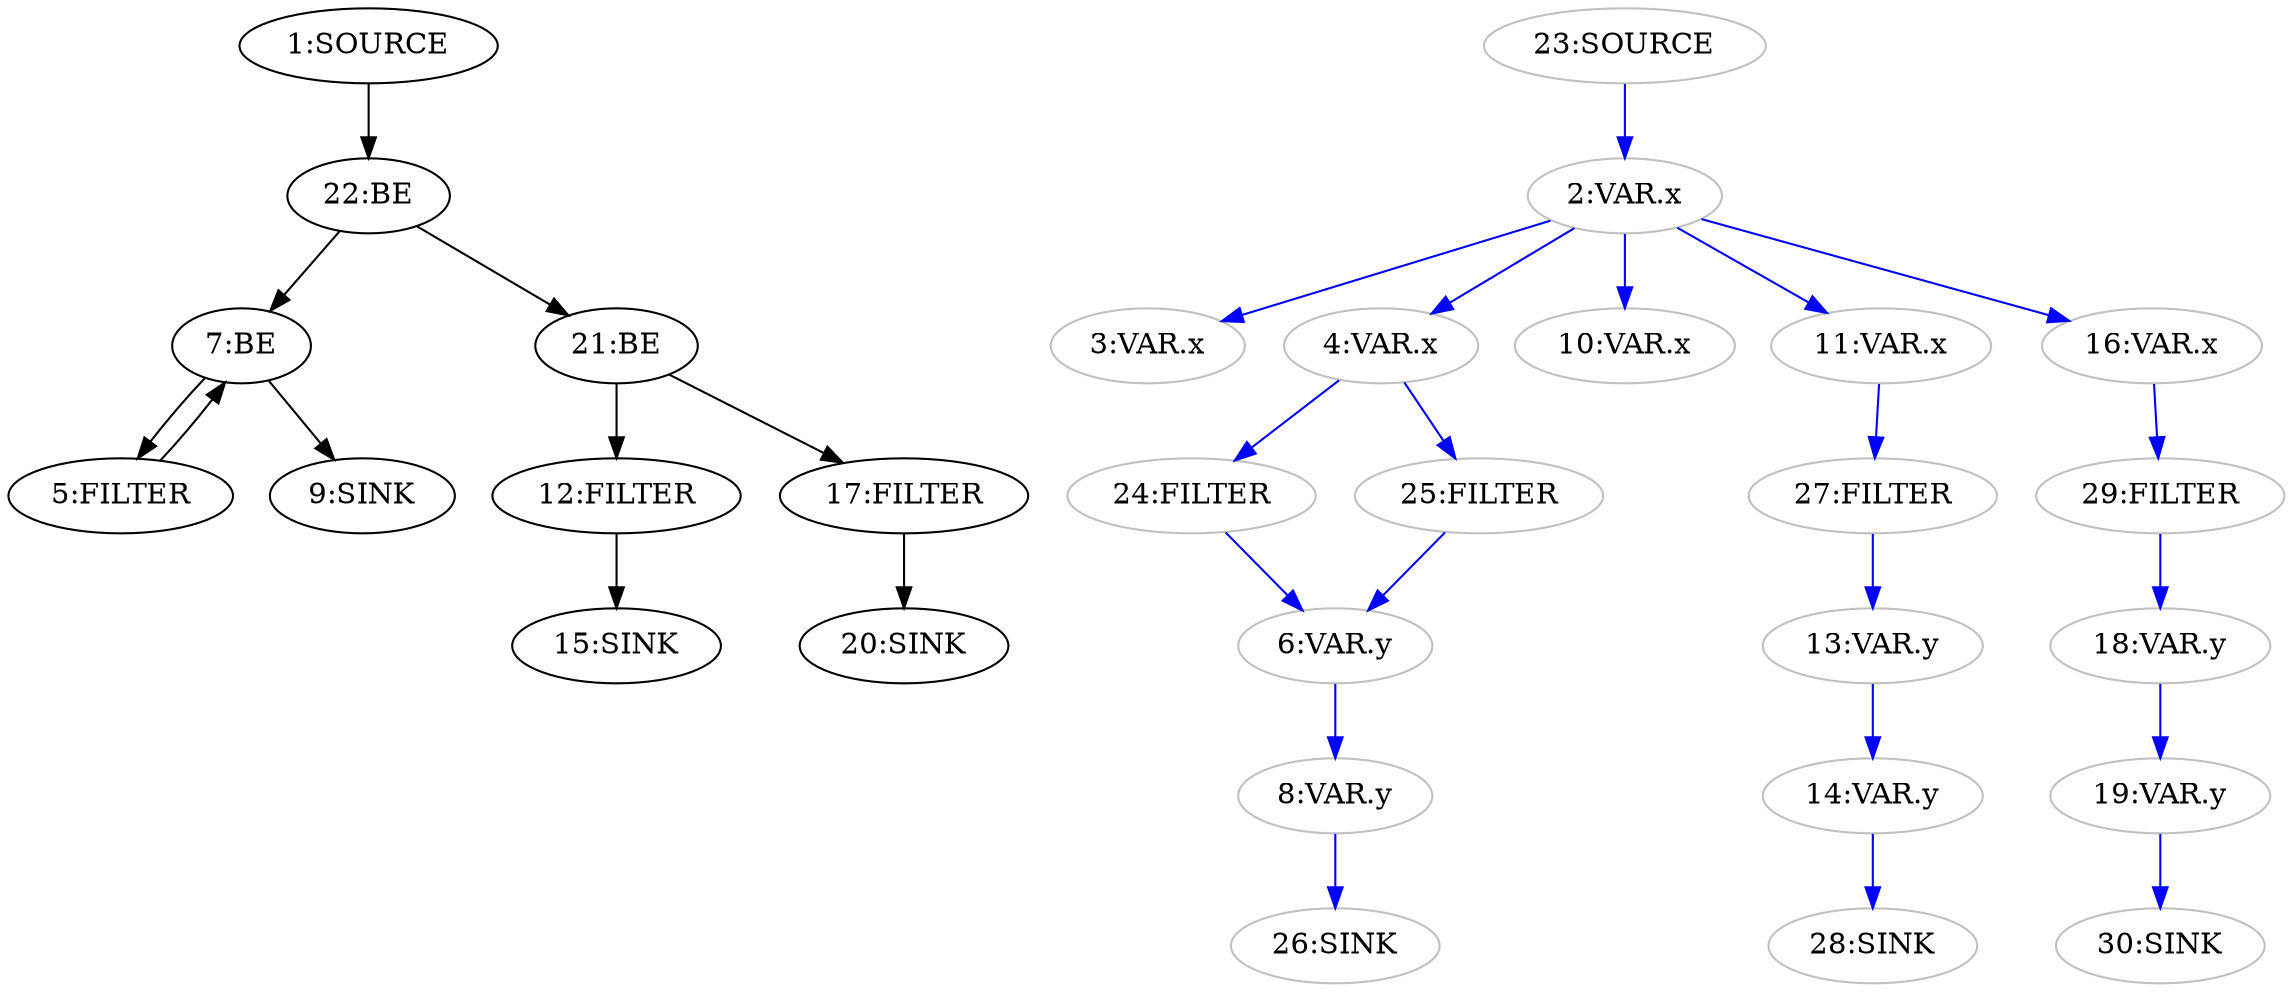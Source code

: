 digraph {
  n7 [label="7:BE"];
  n22 [label="22:BE"];
  n21 [label="21:BE"];
  n5 [label="5:FILTER"];
  n12 [label="12:FILTER"];
  n17 [label="17:FILTER"];
  n1 [label="1:SOURCE"];
  n9 [label="9:SINK"];
  n15 [label="15:SINK"];
  n20 [label="20:SINK"];
  n2 [label="2:VAR.x" color="grey"];
  n3 [label="3:VAR.x" color="grey"];
  n4 [label="4:VAR.x" color="grey"];
  n6 [label="6:VAR.y" color="grey"];
  n8 [label="8:VAR.y" color="grey"];
  n10 [label="10:VAR.x" color="grey"];
  n11 [label="11:VAR.x" color="grey"];
  n13 [label="13:VAR.y" color="grey"];
  n14 [label="14:VAR.y" color="grey"];
  n16 [label="16:VAR.x" color="grey"];
  n18 [label="18:VAR.y" color="grey"];
  n19 [label="19:VAR.y" color="grey"];
  n23 [label="23:SOURCE" color="grey"];
  n24 [label="24:FILTER" color="grey"];
  n25 [label="25:FILTER" color="grey"];
  n26 [label="26:SINK" color="grey"];
  n27 [label="27:FILTER" color="grey"];
  n28 [label="28:SINK" color="grey"];
  n29 [label="29:FILTER" color="grey"];
  n30 [label="30:SINK" color="grey"];
  n1 -> n22 [color="black"];
  n5 -> n7 [color="black"];
  n7 -> n5 [color="black"];
  n7 -> n9 [color="black"];
  n12 -> n15 [color="black"];
  n17 -> n20 [color="black"];
  n21 -> n12 [color="black"];
  n21 -> n17 [color="black"];
  n22 -> n7 [color="black"];
  n22 -> n21 [color="black"];
  n2 -> n3 [color="blue"];
  n2 -> n4 [color="blue"];
  n2 -> n10 [color="blue"];
  n2 -> n11 [color="blue"];
  n2 -> n16 [color="blue"];
  n4 -> n24 [color="blue"];
  n4 -> n25 [color="blue"];
  n6 -> n8 [color="blue"];
  n8 -> n26 [color="blue"];
  n11 -> n27 [color="blue"];
  n13 -> n14 [color="blue"];
  n14 -> n28 [color="blue"];
  n16 -> n29 [color="blue"];
  n18 -> n19 [color="blue"];
  n19 -> n30 [color="blue"];
  n23 -> n2 [color="blue"];
  n24 -> n6 [color="blue"];
  n25 -> n6 [color="blue"];
  n27 -> n13 [color="blue"];
  n29 -> n18 [color="blue"];
}
